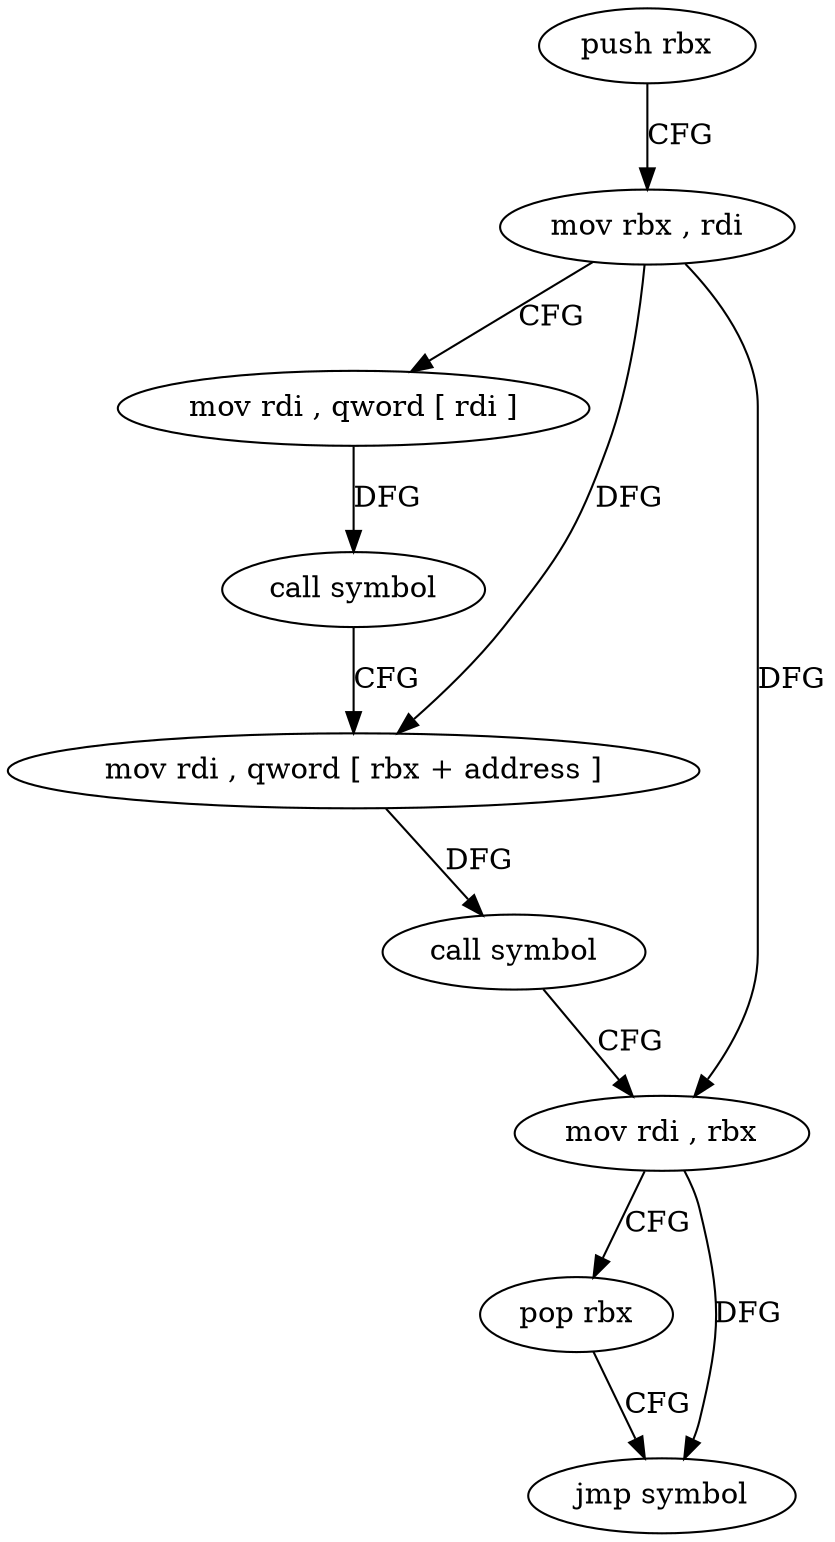 digraph "func" {
"4214944" [label = "push rbx" ]
"4214945" [label = "mov rbx , rdi" ]
"4214948" [label = "mov rdi , qword [ rdi ]" ]
"4214951" [label = "call symbol" ]
"4214956" [label = "mov rdi , qword [ rbx + address ]" ]
"4214960" [label = "call symbol" ]
"4214965" [label = "mov rdi , rbx" ]
"4214968" [label = "pop rbx" ]
"4214969" [label = "jmp symbol" ]
"4214944" -> "4214945" [ label = "CFG" ]
"4214945" -> "4214948" [ label = "CFG" ]
"4214945" -> "4214956" [ label = "DFG" ]
"4214945" -> "4214965" [ label = "DFG" ]
"4214948" -> "4214951" [ label = "DFG" ]
"4214951" -> "4214956" [ label = "CFG" ]
"4214956" -> "4214960" [ label = "DFG" ]
"4214960" -> "4214965" [ label = "CFG" ]
"4214965" -> "4214968" [ label = "CFG" ]
"4214965" -> "4214969" [ label = "DFG" ]
"4214968" -> "4214969" [ label = "CFG" ]
}
